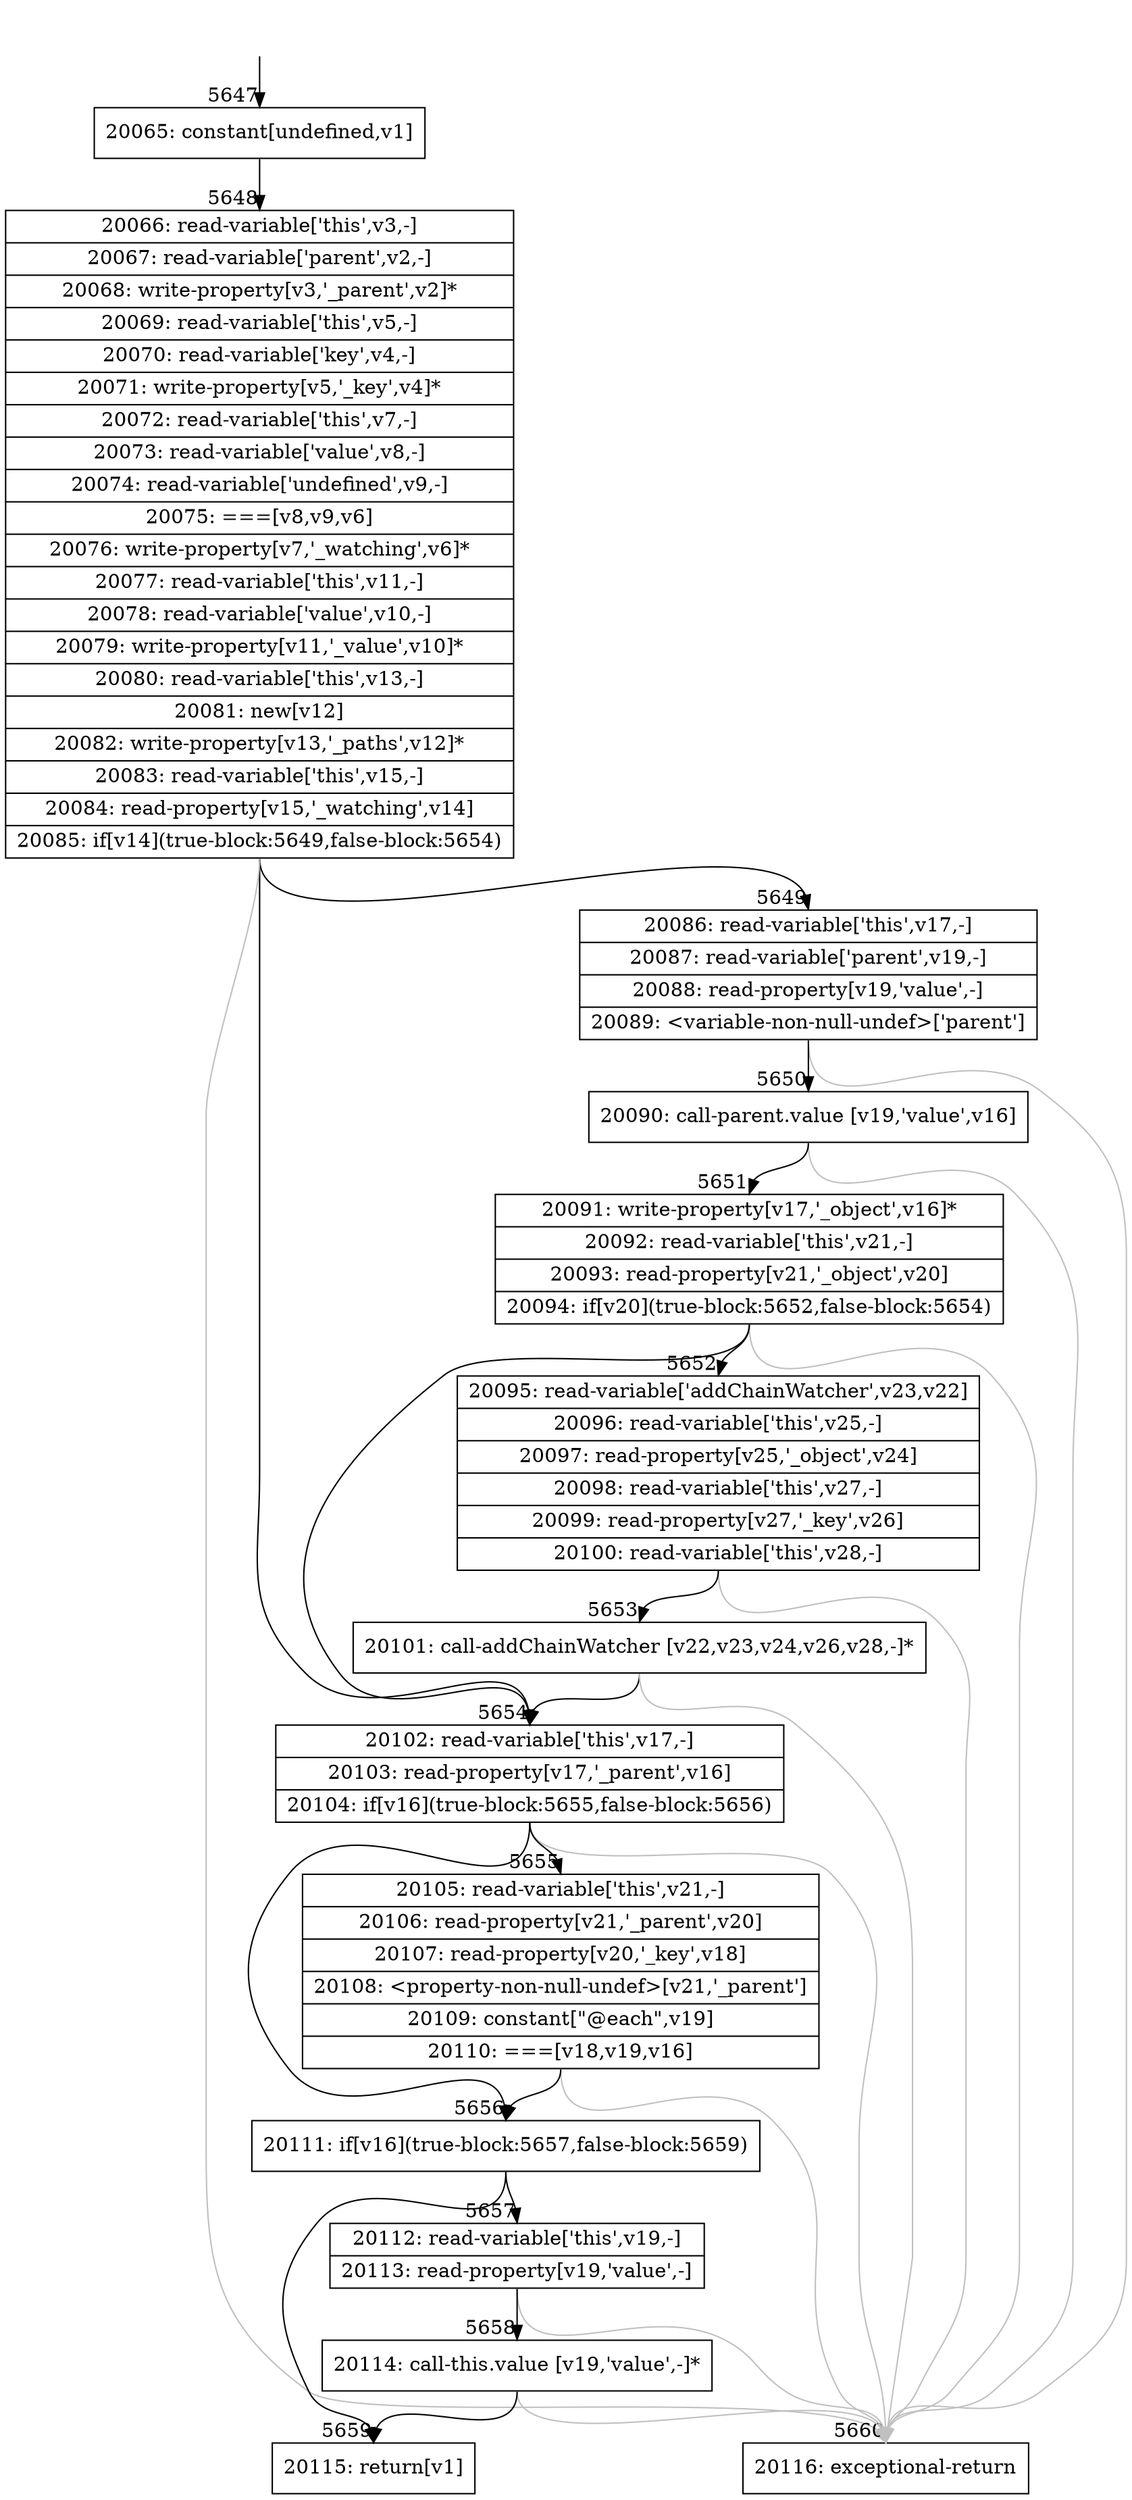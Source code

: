 digraph {
rankdir="TD"
BB_entry459[shape=none,label=""];
BB_entry459 -> BB5647 [tailport=s, headport=n, headlabel="    5647"]
BB5647 [shape=record label="{20065: constant[undefined,v1]}" ] 
BB5647 -> BB5648 [tailport=s, headport=n, headlabel="      5648"]
BB5648 [shape=record label="{20066: read-variable['this',v3,-]|20067: read-variable['parent',v2,-]|20068: write-property[v3,'_parent',v2]*|20069: read-variable['this',v5,-]|20070: read-variable['key',v4,-]|20071: write-property[v5,'_key',v4]*|20072: read-variable['this',v7,-]|20073: read-variable['value',v8,-]|20074: read-variable['undefined',v9,-]|20075: ===[v8,v9,v6]|20076: write-property[v7,'_watching',v6]*|20077: read-variable['this',v11,-]|20078: read-variable['value',v10,-]|20079: write-property[v11,'_value',v10]*|20080: read-variable['this',v13,-]|20081: new[v12]|20082: write-property[v13,'_paths',v12]*|20083: read-variable['this',v15,-]|20084: read-property[v15,'_watching',v14]|20085: if[v14](true-block:5649,false-block:5654)}" ] 
BB5648 -> BB5649 [tailport=s, headport=n, headlabel="      5649"]
BB5648 -> BB5654 [tailport=s, headport=n, headlabel="      5654"]
BB5648 -> BB5660 [tailport=s, headport=n, color=gray, headlabel="      5660"]
BB5649 [shape=record label="{20086: read-variable['this',v17,-]|20087: read-variable['parent',v19,-]|20088: read-property[v19,'value',-]|20089: \<variable-non-null-undef\>['parent']}" ] 
BB5649 -> BB5650 [tailport=s, headport=n, headlabel="      5650"]
BB5649 -> BB5660 [tailport=s, headport=n, color=gray]
BB5650 [shape=record label="{20090: call-parent.value [v19,'value',v16]}" ] 
BB5650 -> BB5651 [tailport=s, headport=n, headlabel="      5651"]
BB5650 -> BB5660 [tailport=s, headport=n, color=gray]
BB5651 [shape=record label="{20091: write-property[v17,'_object',v16]*|20092: read-variable['this',v21,-]|20093: read-property[v21,'_object',v20]|20094: if[v20](true-block:5652,false-block:5654)}" ] 
BB5651 -> BB5652 [tailport=s, headport=n, headlabel="      5652"]
BB5651 -> BB5654 [tailport=s, headport=n]
BB5651 -> BB5660 [tailport=s, headport=n, color=gray]
BB5652 [shape=record label="{20095: read-variable['addChainWatcher',v23,v22]|20096: read-variable['this',v25,-]|20097: read-property[v25,'_object',v24]|20098: read-variable['this',v27,-]|20099: read-property[v27,'_key',v26]|20100: read-variable['this',v28,-]}" ] 
BB5652 -> BB5653 [tailport=s, headport=n, headlabel="      5653"]
BB5652 -> BB5660 [tailport=s, headport=n, color=gray]
BB5653 [shape=record label="{20101: call-addChainWatcher [v22,v23,v24,v26,v28,-]*}" ] 
BB5653 -> BB5654 [tailport=s, headport=n]
BB5653 -> BB5660 [tailport=s, headport=n, color=gray]
BB5654 [shape=record label="{20102: read-variable['this',v17,-]|20103: read-property[v17,'_parent',v16]|20104: if[v16](true-block:5655,false-block:5656)}" ] 
BB5654 -> BB5656 [tailport=s, headport=n, headlabel="      5656"]
BB5654 -> BB5655 [tailport=s, headport=n, headlabel="      5655"]
BB5654 -> BB5660 [tailport=s, headport=n, color=gray]
BB5655 [shape=record label="{20105: read-variable['this',v21,-]|20106: read-property[v21,'_parent',v20]|20107: read-property[v20,'_key',v18]|20108: \<property-non-null-undef\>[v21,'_parent']|20109: constant[\"@each\",v19]|20110: ===[v18,v19,v16]}" ] 
BB5655 -> BB5656 [tailport=s, headport=n]
BB5655 -> BB5660 [tailport=s, headport=n, color=gray]
BB5656 [shape=record label="{20111: if[v16](true-block:5657,false-block:5659)}" ] 
BB5656 -> BB5657 [tailport=s, headport=n, headlabel="      5657"]
BB5656 -> BB5659 [tailport=s, headport=n, headlabel="      5659"]
BB5657 [shape=record label="{20112: read-variable['this',v19,-]|20113: read-property[v19,'value',-]}" ] 
BB5657 -> BB5658 [tailport=s, headport=n, headlabel="      5658"]
BB5657 -> BB5660 [tailport=s, headport=n, color=gray]
BB5658 [shape=record label="{20114: call-this.value [v19,'value',-]*}" ] 
BB5658 -> BB5659 [tailport=s, headport=n]
BB5658 -> BB5660 [tailport=s, headport=n, color=gray]
BB5659 [shape=record label="{20115: return[v1]}" ] 
BB5660 [shape=record label="{20116: exceptional-return}" ] 
//#$~ 10293
}
